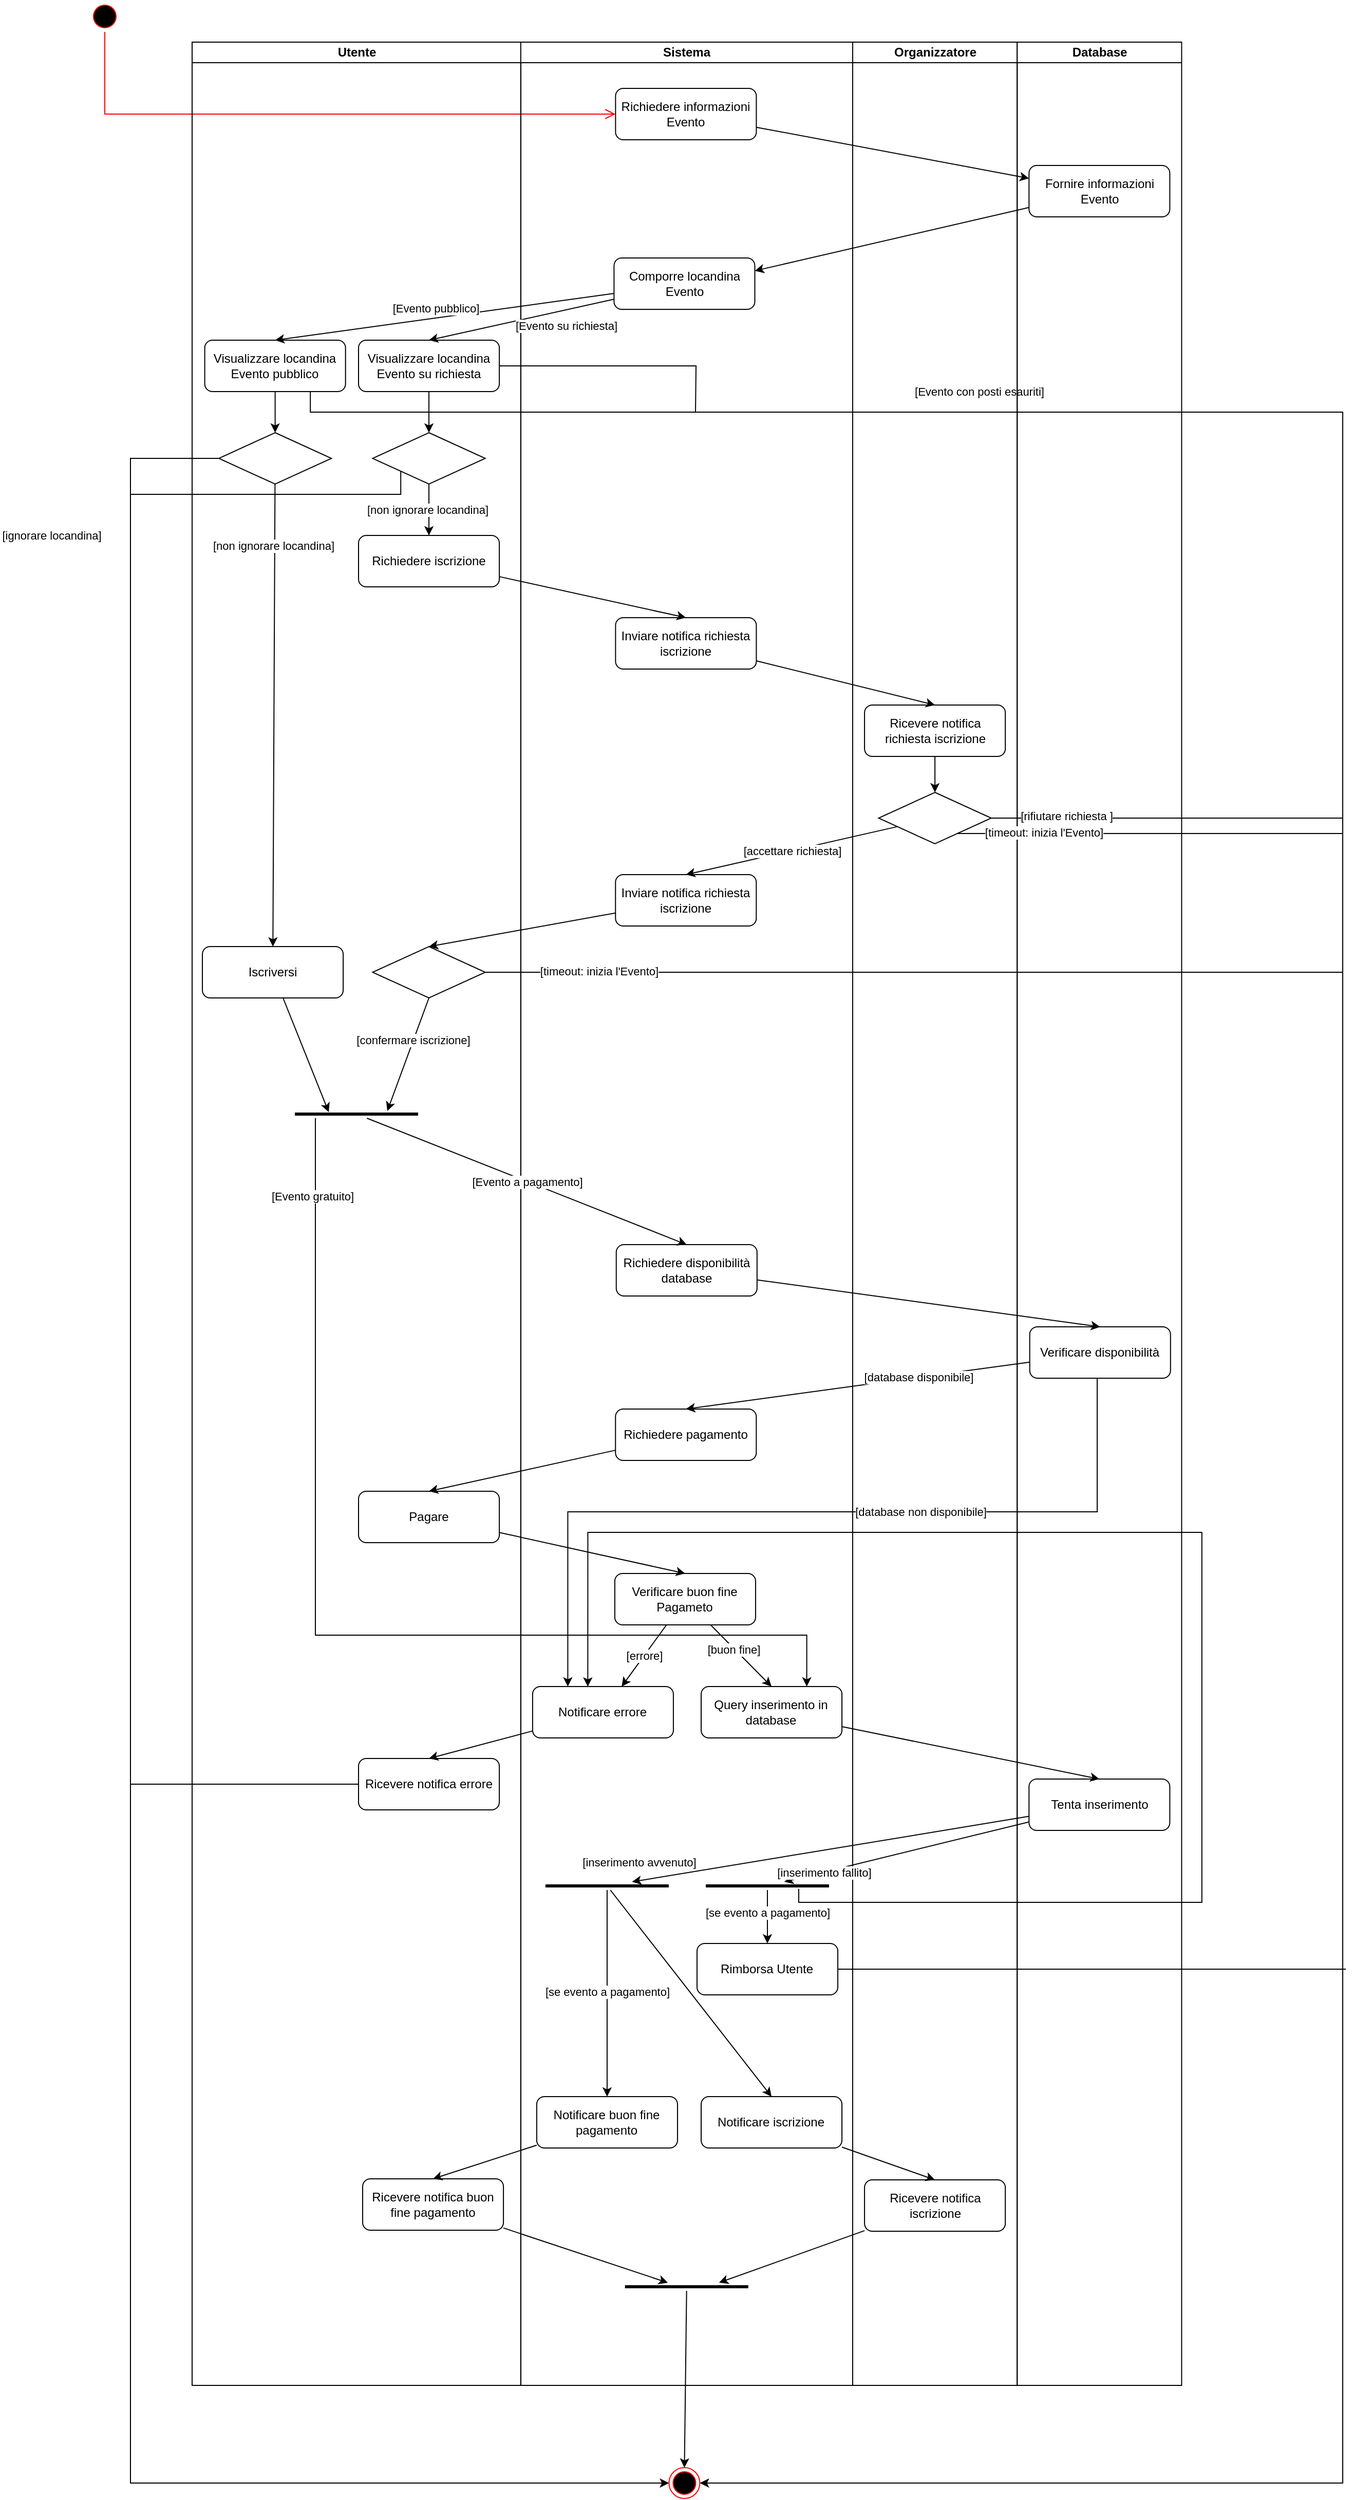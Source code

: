 <mxfile version="20.5.3" type="device"><diagram id="prtHgNgQTEPvFCAcTncT" name="Page-1"><mxGraphModel dx="2610" dy="961" grid="1" gridSize="10" guides="1" tooltips="1" connect="1" arrows="1" fold="1" page="1" pageScale="1" pageWidth="827" pageHeight="1169" math="0" shadow="0"><root><mxCell id="0"/><mxCell id="1" parent="0"/><mxCell id="kiC2DMX_f0TxVqyHqLB3-10" value="" style="ellipse;html=1;shape=endState;fillColor=#000000;strokeColor=#ff0000;" parent="1" vertex="1"><mxGeometry x="-168.79" y="2480" width="30" height="30" as="geometry"/></mxCell><mxCell id="kiC2DMX_f0TxVqyHqLB3-11" value="" style="ellipse;html=1;shape=startState;fillColor=#000000;strokeColor=#ff0000;" parent="1" vertex="1"><mxGeometry x="-733" y="80" width="30" height="30" as="geometry"/></mxCell><mxCell id="kiC2DMX_f0TxVqyHqLB3-12" value="" style="edgeStyle=orthogonalEdgeStyle;html=1;verticalAlign=bottom;endArrow=open;endSize=8;strokeColor=#ff0000;rounded=0;entryX=0;entryY=0.5;entryDx=0;entryDy=0;" parent="1" source="kiC2DMX_f0TxVqyHqLB3-11" target="hiEkS-NwGnAouNAxHBlI-25" edge="1"><mxGeometry relative="1" as="geometry"><mxPoint x="-718" y="170" as="targetPoint"/><Array as="points"><mxPoint x="-718" y="190"/></Array></mxGeometry></mxCell><mxCell id="kiC2DMX_f0TxVqyHqLB3-13" style="edgeStyle=orthogonalEdgeStyle;rounded=0;orthogonalLoop=1;jettySize=auto;html=1;entryX=1;entryY=0.5;entryDx=0;entryDy=0;startArrow=none;exitX=0.75;exitY=1;exitDx=0;exitDy=0;" parent="1" source="kiC2DMX_f0TxVqyHqLB3-8" target="kiC2DMX_f0TxVqyHqLB3-10" edge="1"><mxGeometry relative="1" as="geometry"><Array as="points"><mxPoint x="-514" y="480"/><mxPoint x="487" y="480"/><mxPoint x="487" y="2045"/></Array></mxGeometry></mxCell><mxCell id="hiEkS-NwGnAouNAxHBlI-41" value="[Evento con posti esauriti]" style="edgeLabel;html=1;align=center;verticalAlign=middle;resizable=0;points=[];" parent="kiC2DMX_f0TxVqyHqLB3-13" vertex="1" connectable="0"><mxGeometry x="-0.881" y="-2" relative="1" as="geometry"><mxPoint x="453" y="-22" as="offset"/></mxGeometry></mxCell><mxCell id="hiEkS-NwGnAouNAxHBlI-4" style="edgeStyle=orthogonalEdgeStyle;rounded=0;orthogonalLoop=1;jettySize=auto;html=1;entryX=0;entryY=0.5;entryDx=0;entryDy=0;exitX=0;exitY=0.5;exitDx=0;exitDy=0;" parent="1" source="hiEkS-NwGnAouNAxHBlI-1" target="kiC2DMX_f0TxVqyHqLB3-10" edge="1"><mxGeometry relative="1" as="geometry"><Array as="points"><mxPoint x="-693" y="525"/><mxPoint x="-693" y="2495"/></Array></mxGeometry></mxCell><mxCell id="hiEkS-NwGnAouNAxHBlI-6" value="[ignorare locandina]" style="edgeLabel;html=1;align=center;verticalAlign=middle;resizable=0;points=[];" parent="hiEkS-NwGnAouNAxHBlI-4" vertex="1" connectable="0"><mxGeometry x="-0.936" relative="1" as="geometry"><mxPoint x="-81" y="75" as="offset"/></mxGeometry></mxCell><mxCell id="kiC2DMX_f0TxVqyHqLB3-4" value="Utente" style="swimlane;startSize=20;html=1;" parent="1" vertex="1"><mxGeometry x="-633" y="120" width="320" height="2280" as="geometry"><mxRectangle y="20" width="40" height="460" as="alternateBounds"/></mxGeometry></mxCell><mxCell id="hiEkS-NwGnAouNAxHBlI-3" value="" style="rounded=0;orthogonalLoop=1;jettySize=auto;html=1;exitX=0.5;exitY=1;exitDx=0;exitDy=0;entryX=0.5;entryY=0;entryDx=0;entryDy=0;" parent="kiC2DMX_f0TxVqyHqLB3-4" source="kiC2DMX_f0TxVqyHqLB3-8" target="hiEkS-NwGnAouNAxHBlI-1" edge="1"><mxGeometry relative="1" as="geometry"><mxPoint x="160.217" y="235" as="sourcePoint"/><mxPoint x="158.191" y="275.015" as="targetPoint"/></mxGeometry></mxCell><mxCell id="kiC2DMX_f0TxVqyHqLB3-8" value="Visualizzare locandina Evento pubblico" style="rounded=1;whiteSpace=wrap;html=1;" parent="kiC2DMX_f0TxVqyHqLB3-4" vertex="1"><mxGeometry x="12.294" y="290" width="137.041" height="50" as="geometry"/></mxCell><mxCell id="hiEkS-NwGnAouNAxHBlI-106" style="edgeStyle=none;rounded=0;orthogonalLoop=1;jettySize=auto;html=1;endArrow=classic;endFill=1;" parent="kiC2DMX_f0TxVqyHqLB3-4" source="hiEkS-NwGnAouNAxHBlI-1" target="hiEkS-NwGnAouNAxHBlI-105" edge="1"><mxGeometry relative="1" as="geometry"/></mxCell><mxCell id="hiEkS-NwGnAouNAxHBlI-143" value="[non ignorare locandina]" style="edgeLabel;html=1;align=center;verticalAlign=middle;resizable=0;points=[];" parent="hiEkS-NwGnAouNAxHBlI-106" vertex="1" connectable="0"><mxGeometry x="-0.818" y="-2" relative="1" as="geometry"><mxPoint y="19" as="offset"/></mxGeometry></mxCell><mxCell id="hiEkS-NwGnAouNAxHBlI-1" value="" style="rhombus;whiteSpace=wrap;html=1;" parent="kiC2DMX_f0TxVqyHqLB3-4" vertex="1"><mxGeometry x="25.998" y="380" width="109.633" height="50" as="geometry"/></mxCell><mxCell id="hiEkS-NwGnAouNAxHBlI-42" value="" style="rhombus;whiteSpace=wrap;html=1;" parent="kiC2DMX_f0TxVqyHqLB3-4" vertex="1"><mxGeometry x="175.698" y="380" width="109.633" height="50" as="geometry"/></mxCell><mxCell id="hiEkS-NwGnAouNAxHBlI-47" value="" style="edgeStyle=orthogonalEdgeStyle;rounded=0;orthogonalLoop=1;jettySize=auto;html=1;endArrow=classic;endFill=1;" parent="kiC2DMX_f0TxVqyHqLB3-4" source="hiEkS-NwGnAouNAxHBlI-44" target="hiEkS-NwGnAouNAxHBlI-42" edge="1"><mxGeometry relative="1" as="geometry"/></mxCell><mxCell id="hiEkS-NwGnAouNAxHBlI-44" value="Visualizzare locandina Evento su richiesta" style="rounded=1;whiteSpace=wrap;html=1;" parent="kiC2DMX_f0TxVqyHqLB3-4" vertex="1"><mxGeometry x="161.994" y="290" width="137.041" height="50" as="geometry"/></mxCell><mxCell id="hiEkS-NwGnAouNAxHBlI-113" style="edgeStyle=none;rounded=0;orthogonalLoop=1;jettySize=auto;html=1;endArrow=classic;endFill=1;exitX=0.5;exitY=1;exitDx=0;exitDy=0;" parent="kiC2DMX_f0TxVqyHqLB3-4" source="hiEkS-NwGnAouNAxHBlI-145" edge="1"><mxGeometry relative="1" as="geometry"><mxPoint x="223.012" y="930" as="sourcePoint"/><mxPoint x="190" y="1040" as="targetPoint"/></mxGeometry></mxCell><mxCell id="hiEkS-NwGnAouNAxHBlI-146" value="[confermare iscrizione]" style="edgeLabel;html=1;align=center;verticalAlign=middle;resizable=0;points=[];" parent="hiEkS-NwGnAouNAxHBlI-113" vertex="1" connectable="0"><mxGeometry x="-0.258" y="-1" relative="1" as="geometry"><mxPoint as="offset"/></mxGeometry></mxCell><mxCell id="hiEkS-NwGnAouNAxHBlI-112" style="rounded=0;orthogonalLoop=1;jettySize=auto;html=1;endArrow=classic;endFill=1;entryX=0.275;entryY=0.262;entryDx=0;entryDy=0;entryPerimeter=0;" parent="kiC2DMX_f0TxVqyHqLB3-4" source="hiEkS-NwGnAouNAxHBlI-105" target="hiEkS-NwGnAouNAxHBlI-111" edge="1"><mxGeometry relative="1" as="geometry"><mxPoint x="120" y="1000" as="targetPoint"/></mxGeometry></mxCell><mxCell id="hiEkS-NwGnAouNAxHBlI-105" value="Iscriversi" style="rounded=1;whiteSpace=wrap;html=1;" parent="kiC2DMX_f0TxVqyHqLB3-4" vertex="1"><mxGeometry x="10.004" y="880" width="137.041" height="50" as="geometry"/></mxCell><mxCell id="hiEkS-NwGnAouNAxHBlI-111" value="" style="line;strokeWidth=3;fillColor=none;align=left;verticalAlign=middle;spacingTop=-1;spacingLeft=3;spacingRight=3;rotatable=0;labelPosition=right;points=[];portConstraint=eastwest;strokeColor=inherit;" parent="kiC2DMX_f0TxVqyHqLB3-4" vertex="1"><mxGeometry x="100" y="1039" width="120" height="8" as="geometry"/></mxCell><mxCell id="hiEkS-NwGnAouNAxHBlI-115" value="Pagare" style="rounded=1;whiteSpace=wrap;html=1;" parent="kiC2DMX_f0TxVqyHqLB3-4" vertex="1"><mxGeometry x="161.994" y="1410" width="137.041" height="50" as="geometry"/></mxCell><mxCell id="hiEkS-NwGnAouNAxHBlI-126" value="Ricevere notifica errore" style="rounded=1;whiteSpace=wrap;html=1;" parent="kiC2DMX_f0TxVqyHqLB3-4" vertex="1"><mxGeometry x="161.994" y="1670" width="137.041" height="50" as="geometry"/></mxCell><mxCell id="hiEkS-NwGnAouNAxHBlI-137" value="Ricevere notifica buon fine pagamento" style="rounded=1;whiteSpace=wrap;html=1;" parent="kiC2DMX_f0TxVqyHqLB3-4" vertex="1"><mxGeometry x="166.004" y="2079" width="137.041" height="50" as="geometry"/></mxCell><mxCell id="hiEkS-NwGnAouNAxHBlI-145" value="" style="rhombus;whiteSpace=wrap;html=1;" parent="kiC2DMX_f0TxVqyHqLB3-4" vertex="1"><mxGeometry x="175.698" y="880" width="109.633" height="50" as="geometry"/></mxCell><mxCell id="kiC2DMX_f0TxVqyHqLB3-5" value="Sistema" style="swimlane;startSize=20;html=1;container=0;" parent="1" vertex="1"><mxGeometry x="-313.1" y="120" width="323.1" height="2280" as="geometry"/></mxCell><mxCell id="hiEkS-NwGnAouNAxHBlI-25" value="Richiedere informazioni Evento" style="rounded=1;whiteSpace=wrap;html=1;" parent="kiC2DMX_f0TxVqyHqLB3-5" vertex="1"><mxGeometry x="92.274" y="45" width="137.041" height="50" as="geometry"/></mxCell><mxCell id="hiEkS-NwGnAouNAxHBlI-54" value="Inviare notifica richiesta iscrizione" style="rounded=1;whiteSpace=wrap;html=1;" parent="kiC2DMX_f0TxVqyHqLB3-5" vertex="1"><mxGeometry x="92.274" y="560" width="137.041" height="50" as="geometry"/></mxCell><mxCell id="hiEkS-NwGnAouNAxHBlI-65" value="Inviare notifica richiesta iscrizione" style="rounded=1;whiteSpace=wrap;html=1;" parent="kiC2DMX_f0TxVqyHqLB3-5" vertex="1"><mxGeometry x="92.224" y="810" width="137.041" height="50" as="geometry"/></mxCell><mxCell id="hiEkS-NwGnAouNAxHBlI-69" value="Richiedere disponibilità database" style="rounded=1;whiteSpace=wrap;html=1;" parent="kiC2DMX_f0TxVqyHqLB3-5" vertex="1"><mxGeometry x="92.964" y="1170" width="137.041" height="50" as="geometry"/></mxCell><mxCell id="hiEkS-NwGnAouNAxHBlI-84" value="Richiedere pagamento" style="rounded=1;whiteSpace=wrap;html=1;" parent="kiC2DMX_f0TxVqyHqLB3-5" vertex="1"><mxGeometry x="92.224" y="1330" width="137.041" height="50" as="geometry"/></mxCell><mxCell id="hiEkS-NwGnAouNAxHBlI-124" value="[errore]" style="edgeStyle=none;rounded=0;orthogonalLoop=1;jettySize=auto;html=1;endArrow=classic;endFill=1;" parent="kiC2DMX_f0TxVqyHqLB3-5" source="hiEkS-NwGnAouNAxHBlI-117" target="hiEkS-NwGnAouNAxHBlI-123" edge="1"><mxGeometry relative="1" as="geometry"/></mxCell><mxCell id="hiEkS-NwGnAouNAxHBlI-117" value="Verificare buon fine Pagameto" style="rounded=1;whiteSpace=wrap;html=1;" parent="kiC2DMX_f0TxVqyHqLB3-5" vertex="1"><mxGeometry x="91.534" y="1490" width="137.041" height="50" as="geometry"/></mxCell><mxCell id="hiEkS-NwGnAouNAxHBlI-123" value="Notificare errore" style="rounded=1;whiteSpace=wrap;html=1;" parent="kiC2DMX_f0TxVqyHqLB3-5" vertex="1"><mxGeometry x="11.534" y="1600" width="137.041" height="50" as="geometry"/></mxCell><mxCell id="hiEkS-NwGnAouNAxHBlI-135" style="edgeStyle=none;rounded=0;orthogonalLoop=1;jettySize=auto;html=1;entryX=0.5;entryY=0;entryDx=0;entryDy=0;endArrow=classic;endFill=1;" parent="kiC2DMX_f0TxVqyHqLB3-5" source="hiEkS-NwGnAouNAxHBlI-130" target="hiEkS-NwGnAouNAxHBlI-133" edge="1"><mxGeometry relative="1" as="geometry"/></mxCell><mxCell id="hiEkS-NwGnAouNAxHBlI-174" value="[se evento a pagamento]" style="edgeLabel;html=1;align=center;verticalAlign=middle;resizable=0;points=[];" parent="hiEkS-NwGnAouNAxHBlI-135" vertex="1" connectable="0"><mxGeometry x="-0.022" relative="1" as="geometry"><mxPoint as="offset"/></mxGeometry></mxCell><mxCell id="hiEkS-NwGnAouNAxHBlI-136" style="edgeStyle=none;rounded=0;orthogonalLoop=1;jettySize=auto;html=1;entryX=0.5;entryY=0;entryDx=0;entryDy=0;endArrow=classic;endFill=1;" parent="kiC2DMX_f0TxVqyHqLB3-5" source="hiEkS-NwGnAouNAxHBlI-130" target="hiEkS-NwGnAouNAxHBlI-134" edge="1"><mxGeometry relative="1" as="geometry"/></mxCell><mxCell id="hiEkS-NwGnAouNAxHBlI-130" value="" style="line;strokeWidth=3;fillColor=none;align=left;verticalAlign=middle;spacingTop=-1;spacingLeft=3;spacingRight=3;rotatable=0;labelPosition=right;points=[];portConstraint=eastwest;strokeColor=inherit;" parent="kiC2DMX_f0TxVqyHqLB3-5" vertex="1"><mxGeometry x="24.06" y="1790" width="120" height="8" as="geometry"/></mxCell><mxCell id="hiEkS-NwGnAouNAxHBlI-133" value="Notificare buon fine pagamento" style="rounded=1;whiteSpace=wrap;html=1;" parent="kiC2DMX_f0TxVqyHqLB3-5" vertex="1"><mxGeometry x="15.544" y="1999" width="137.041" height="50" as="geometry"/></mxCell><mxCell id="hiEkS-NwGnAouNAxHBlI-134" value="Notificare iscrizione" style="rounded=1;whiteSpace=wrap;html=1;" parent="kiC2DMX_f0TxVqyHqLB3-5" vertex="1"><mxGeometry x="175.594" y="1999" width="137.041" height="50" as="geometry"/></mxCell><mxCell id="hiEkS-NwGnAouNAxHBlI-153" value="Query inserimento in database" style="rounded=1;whiteSpace=wrap;html=1;" parent="kiC2DMX_f0TxVqyHqLB3-5" vertex="1"><mxGeometry x="175.594" y="1600" width="137.041" height="50" as="geometry"/></mxCell><mxCell id="hiEkS-NwGnAouNAxHBlI-131" style="edgeStyle=none;rounded=0;orthogonalLoop=1;jettySize=auto;html=1;endArrow=classic;endFill=1;entryX=0.5;entryY=0;entryDx=0;entryDy=0;" parent="kiC2DMX_f0TxVqyHqLB3-5" source="hiEkS-NwGnAouNAxHBlI-117" target="hiEkS-NwGnAouNAxHBlI-153" edge="1"><mxGeometry relative="1" as="geometry"><mxPoint x="240.1" y="1580" as="targetPoint"/></mxGeometry></mxCell><mxCell id="hiEkS-NwGnAouNAxHBlI-132" value="[buon fine]" style="edgeLabel;html=1;align=center;verticalAlign=middle;resizable=0;points=[];" parent="hiEkS-NwGnAouNAxHBlI-131" vertex="1" connectable="0"><mxGeometry x="-0.225" y="-1" relative="1" as="geometry"><mxPoint as="offset"/></mxGeometry></mxCell><mxCell id="hiEkS-NwGnAouNAxHBlI-17" value="Organizzatore" style="swimlane;startSize=20;html=1;container=0;" parent="kiC2DMX_f0TxVqyHqLB3-5" vertex="1"><mxGeometry x="323.1" width="160.1" height="2280" as="geometry"/></mxCell><mxCell id="hiEkS-NwGnAouNAxHBlI-60" value="" style="edgeStyle=none;rounded=0;orthogonalLoop=1;jettySize=auto;html=1;endArrow=classic;endFill=1;" parent="hiEkS-NwGnAouNAxHBlI-17" source="hiEkS-NwGnAouNAxHBlI-57" target="hiEkS-NwGnAouNAxHBlI-59" edge="1"><mxGeometry relative="1" as="geometry"/></mxCell><mxCell id="hiEkS-NwGnAouNAxHBlI-57" value="Ricevere notifica richiesta iscrizione" style="rounded=1;whiteSpace=wrap;html=1;" parent="hiEkS-NwGnAouNAxHBlI-17" vertex="1"><mxGeometry x="11.534" y="645" width="137.041" height="50" as="geometry"/></mxCell><mxCell id="hiEkS-NwGnAouNAxHBlI-59" value="" style="rhombus;whiteSpace=wrap;html=1;" parent="hiEkS-NwGnAouNAxHBlI-17" vertex="1"><mxGeometry x="25.238" y="730" width="109.633" height="50" as="geometry"/></mxCell><mxCell id="hiEkS-NwGnAouNAxHBlI-125" value="Ricevere notifica iscrizione" style="rounded=1;whiteSpace=wrap;html=1;" parent="hiEkS-NwGnAouNAxHBlI-17" vertex="1"><mxGeometry x="11.534" y="2080" width="137.041" height="50" as="geometry"/></mxCell><mxCell id="hiEkS-NwGnAouNAxHBlI-168" style="edgeStyle=none;rounded=0;orthogonalLoop=1;jettySize=auto;html=1;endArrow=none;endFill=0;exitX=1;exitY=0.5;exitDx=0;exitDy=0;" parent="hiEkS-NwGnAouNAxHBlI-17" source="hiEkS-NwGnAouNAxHBlI-166" edge="1"><mxGeometry relative="1" as="geometry"><mxPoint x="480" y="1875" as="targetPoint"/><mxPoint x="-9.995" y="1900.003" as="sourcePoint"/></mxGeometry></mxCell><mxCell id="hiEkS-NwGnAouNAxHBlI-58" style="edgeStyle=none;rounded=0;orthogonalLoop=1;jettySize=auto;html=1;entryX=0.5;entryY=0;entryDx=0;entryDy=0;endArrow=classic;endFill=1;" parent="kiC2DMX_f0TxVqyHqLB3-5" source="hiEkS-NwGnAouNAxHBlI-54" target="hiEkS-NwGnAouNAxHBlI-57" edge="1"><mxGeometry relative="1" as="geometry"/></mxCell><mxCell id="hiEkS-NwGnAouNAxHBlI-66" value="[accettare richiesta]" style="rounded=0;orthogonalLoop=1;jettySize=auto;html=1;entryX=0.5;entryY=0;entryDx=0;entryDy=0;endArrow=classic;endFill=1;" parent="kiC2DMX_f0TxVqyHqLB3-5" source="hiEkS-NwGnAouNAxHBlI-59" target="hiEkS-NwGnAouNAxHBlI-65" edge="1"><mxGeometry relative="1" as="geometry"/></mxCell><mxCell id="hiEkS-NwGnAouNAxHBlI-139" style="edgeStyle=none;rounded=0;orthogonalLoop=1;jettySize=auto;html=1;entryX=0.5;entryY=0;entryDx=0;entryDy=0;endArrow=classic;endFill=1;" parent="kiC2DMX_f0TxVqyHqLB3-5" source="hiEkS-NwGnAouNAxHBlI-134" target="hiEkS-NwGnAouNAxHBlI-125" edge="1"><mxGeometry relative="1" as="geometry"/></mxCell><mxCell id="hiEkS-NwGnAouNAxHBlI-166" value="Rimborsa Utente" style="rounded=1;whiteSpace=wrap;html=1;" parent="kiC2DMX_f0TxVqyHqLB3-5" vertex="1"><mxGeometry x="171.584" y="1850" width="137.041" height="50" as="geometry"/></mxCell><mxCell id="hiEkS-NwGnAouNAxHBlI-169" value="" style="line;strokeWidth=3;fillColor=none;align=left;verticalAlign=middle;spacingTop=-1;spacingLeft=3;spacingRight=3;rotatable=0;labelPosition=right;points=[];portConstraint=eastwest;strokeColor=inherit;" parent="kiC2DMX_f0TxVqyHqLB3-5" vertex="1"><mxGeometry x="101.48" y="2180" width="120" height="8" as="geometry"/></mxCell><mxCell id="hiEkS-NwGnAouNAxHBlI-171" style="edgeStyle=none;rounded=0;orthogonalLoop=1;jettySize=auto;html=1;entryX=0.763;entryY=0;entryDx=0;entryDy=0;entryPerimeter=0;endArrow=classic;endFill=1;" parent="kiC2DMX_f0TxVqyHqLB3-5" source="hiEkS-NwGnAouNAxHBlI-125" target="hiEkS-NwGnAouNAxHBlI-169" edge="1"><mxGeometry relative="1" as="geometry"/></mxCell><mxCell id="hiEkS-NwGnAouNAxHBlI-162" value="" style="line;strokeWidth=3;fillColor=none;align=left;verticalAlign=middle;spacingTop=-1;spacingLeft=3;spacingRight=3;rotatable=0;labelPosition=right;points=[];portConstraint=eastwest;strokeColor=inherit;" parent="kiC2DMX_f0TxVqyHqLB3-5" vertex="1"><mxGeometry x="180.1" y="1790" width="120" height="8" as="geometry"/></mxCell><mxCell id="hiEkS-NwGnAouNAxHBlI-167" style="rounded=0;orthogonalLoop=1;jettySize=auto;html=1;entryX=0.5;entryY=0;entryDx=0;entryDy=0;endArrow=classic;endFill=1;" parent="kiC2DMX_f0TxVqyHqLB3-5" source="hiEkS-NwGnAouNAxHBlI-162" target="hiEkS-NwGnAouNAxHBlI-166" edge="1"><mxGeometry relative="1" as="geometry"/></mxCell><mxCell id="hiEkS-NwGnAouNAxHBlI-173" value="[se evento a pagamento]" style="edgeLabel;html=1;align=center;verticalAlign=middle;resizable=0;points=[];" parent="hiEkS-NwGnAouNAxHBlI-167" vertex="1" connectable="0"><mxGeometry x="-0.149" relative="1" as="geometry"><mxPoint as="offset"/></mxGeometry></mxCell><mxCell id="hiEkS-NwGnAouNAxHBlI-164" style="edgeStyle=orthogonalEdgeStyle;rounded=0;orthogonalLoop=1;jettySize=auto;html=1;entryX=0.392;entryY=0.002;entryDx=0;entryDy=0;entryPerimeter=0;endArrow=classic;endFill=1;exitX=0.754;exitY=0.839;exitDx=0;exitDy=0;exitPerimeter=0;" parent="kiC2DMX_f0TxVqyHqLB3-5" source="hiEkS-NwGnAouNAxHBlI-162" target="hiEkS-NwGnAouNAxHBlI-123" edge="1"><mxGeometry relative="1" as="geometry"><Array as="points"><mxPoint x="271" y="1810"/><mxPoint x="663" y="1810"/><mxPoint x="663" y="1450"/><mxPoint x="65" y="1450"/></Array></mxGeometry></mxCell><mxCell id="hiEkS-NwGnAouNAxHBlI-18" value="Database" style="swimlane;startSize=20;html=1;container=0;" parent="1" vertex="1"><mxGeometry x="170.1" y="120" width="160.1" height="2280" as="geometry"/></mxCell><mxCell id="hiEkS-NwGnAouNAxHBlI-27" value="Fornire informazioni Evento" style="rounded=1;whiteSpace=wrap;html=1;" parent="hiEkS-NwGnAouNAxHBlI-18" vertex="1"><mxGeometry x="11.534" y="120" width="137.041" height="50" as="geometry"/></mxCell><mxCell id="hiEkS-NwGnAouNAxHBlI-76" value="Verificare disponibilità" style="rounded=1;whiteSpace=wrap;html=1;" parent="hiEkS-NwGnAouNAxHBlI-18" vertex="1"><mxGeometry x="12.224" y="1250" width="137.041" height="50" as="geometry"/></mxCell><mxCell id="hiEkS-NwGnAouNAxHBlI-158" value="Tenta inserimento" style="rounded=1;whiteSpace=wrap;html=1;" parent="hiEkS-NwGnAouNAxHBlI-18" vertex="1"><mxGeometry x="11.534" y="1690" width="137.041" height="50" as="geometry"/></mxCell><mxCell id="hiEkS-NwGnAouNAxHBlI-28" style="edgeStyle=none;rounded=0;orthogonalLoop=1;jettySize=auto;html=1;entryX=0;entryY=0.25;entryDx=0;entryDy=0;endArrow=classic;endFill=1;" parent="1" source="hiEkS-NwGnAouNAxHBlI-25" target="hiEkS-NwGnAouNAxHBlI-27" edge="1"><mxGeometry relative="1" as="geometry"/></mxCell><mxCell id="hiEkS-NwGnAouNAxHBlI-36" style="edgeStyle=none;rounded=0;orthogonalLoop=1;jettySize=auto;html=1;entryX=0.5;entryY=0;entryDx=0;entryDy=0;endArrow=classic;endFill=1;" parent="1" source="hiEkS-NwGnAouNAxHBlI-31" target="kiC2DMX_f0TxVqyHqLB3-8" edge="1"><mxGeometry relative="1" as="geometry"><mxPoint x="-552.995" y="485" as="targetPoint"/></mxGeometry></mxCell><mxCell id="hiEkS-NwGnAouNAxHBlI-49" value="[Evento pubblico]" style="edgeLabel;html=1;align=center;verticalAlign=middle;resizable=0;points=[];" parent="hiEkS-NwGnAouNAxHBlI-36" vertex="1" connectable="0"><mxGeometry x="-0.21" y="-2" relative="1" as="geometry"><mxPoint x="-43" y="-2" as="offset"/></mxGeometry></mxCell><mxCell id="hiEkS-NwGnAouNAxHBlI-32" style="edgeStyle=none;rounded=0;orthogonalLoop=1;jettySize=auto;html=1;entryX=1;entryY=0.25;entryDx=0;entryDy=0;endArrow=classic;endFill=1;" parent="1" source="hiEkS-NwGnAouNAxHBlI-27" target="hiEkS-NwGnAouNAxHBlI-31" edge="1"><mxGeometry relative="1" as="geometry"/></mxCell><mxCell id="hiEkS-NwGnAouNAxHBlI-48" style="rounded=0;orthogonalLoop=1;jettySize=auto;html=1;entryX=0.5;entryY=0;entryDx=0;entryDy=0;endArrow=classic;endFill=1;" parent="1" source="hiEkS-NwGnAouNAxHBlI-31" target="hiEkS-NwGnAouNAxHBlI-44" edge="1"><mxGeometry relative="1" as="geometry"/></mxCell><mxCell id="hiEkS-NwGnAouNAxHBlI-50" value="[Evento su richiesta]" style="edgeLabel;html=1;align=center;verticalAlign=middle;resizable=0;points=[];" parent="hiEkS-NwGnAouNAxHBlI-48" vertex="1" connectable="0"><mxGeometry x="-0.057" y="-2" relative="1" as="geometry"><mxPoint x="38" y="9" as="offset"/></mxGeometry></mxCell><mxCell id="hiEkS-NwGnAouNAxHBlI-31" value="Comporre locandina Evento" style="rounded=1;whiteSpace=wrap;html=1;" parent="1" vertex="1"><mxGeometry x="-222.306" y="330" width="137.041" height="50" as="geometry"/></mxCell><mxCell id="hiEkS-NwGnAouNAxHBlI-46" style="edgeStyle=orthogonalEdgeStyle;rounded=0;orthogonalLoop=1;jettySize=auto;html=1;endArrow=none;endFill=0;" parent="1" source="hiEkS-NwGnAouNAxHBlI-44" edge="1"><mxGeometry relative="1" as="geometry"><mxPoint x="-143" y="480.0" as="targetPoint"/></mxGeometry></mxCell><mxCell id="hiEkS-NwGnAouNAxHBlI-51" style="edgeStyle=orthogonalEdgeStyle;rounded=0;orthogonalLoop=1;jettySize=auto;html=1;endArrow=none;endFill=0;exitX=0;exitY=1;exitDx=0;exitDy=0;" parent="1" source="hiEkS-NwGnAouNAxHBlI-42" edge="1"><mxGeometry relative="1" as="geometry"><mxPoint x="-693" y="560" as="targetPoint"/><Array as="points"><mxPoint x="-430" y="560"/></Array></mxGeometry></mxCell><mxCell id="hiEkS-NwGnAouNAxHBlI-55" style="edgeStyle=none;rounded=0;orthogonalLoop=1;jettySize=auto;html=1;entryX=0.5;entryY=0;entryDx=0;entryDy=0;endArrow=classic;endFill=1;" parent="1" source="hiEkS-NwGnAouNAxHBlI-52" target="hiEkS-NwGnAouNAxHBlI-54" edge="1"><mxGeometry relative="1" as="geometry"/></mxCell><mxCell id="hiEkS-NwGnAouNAxHBlI-52" value="Richiedere iscrizione" style="rounded=1;whiteSpace=wrap;html=1;" parent="1" vertex="1"><mxGeometry x="-471.006" y="600" width="137.041" height="50" as="geometry"/></mxCell><mxCell id="hiEkS-NwGnAouNAxHBlI-53" value="" style="rounded=0;orthogonalLoop=1;jettySize=auto;html=1;endArrow=classic;endFill=1;" parent="1" source="hiEkS-NwGnAouNAxHBlI-42" target="hiEkS-NwGnAouNAxHBlI-52" edge="1"><mxGeometry relative="1" as="geometry"/></mxCell><mxCell id="hiEkS-NwGnAouNAxHBlI-144" value="[non ignorare locandina]" style="edgeLabel;html=1;align=center;verticalAlign=middle;resizable=0;points=[];" parent="hiEkS-NwGnAouNAxHBlI-53" vertex="1" connectable="0"><mxGeometry x="-0.32" y="-2" relative="1" as="geometry"><mxPoint y="8" as="offset"/></mxGeometry></mxCell><mxCell id="hiEkS-NwGnAouNAxHBlI-61" style="edgeStyle=none;rounded=0;orthogonalLoop=1;jettySize=auto;html=1;endArrow=none;endFill=0;exitX=1;exitY=0.5;exitDx=0;exitDy=0;" parent="1" source="hiEkS-NwGnAouNAxHBlI-59" edge="1"><mxGeometry relative="1" as="geometry"><mxPoint x="487" y="875" as="targetPoint"/></mxGeometry></mxCell><mxCell id="hiEkS-NwGnAouNAxHBlI-62" value="[rifiutare richiesta ]" style="edgeLabel;html=1;align=center;verticalAlign=middle;resizable=0;points=[];" parent="hiEkS-NwGnAouNAxHBlI-61" vertex="1" connectable="0"><mxGeometry x="-0.573" y="2" relative="1" as="geometry"><mxPoint as="offset"/></mxGeometry></mxCell><mxCell id="hiEkS-NwGnAouNAxHBlI-63" style="edgeStyle=orthogonalEdgeStyle;rounded=0;orthogonalLoop=1;jettySize=auto;html=1;endArrow=none;endFill=0;" parent="1" source="hiEkS-NwGnAouNAxHBlI-59" edge="1"><mxGeometry relative="1" as="geometry"><mxPoint x="487" y="890" as="targetPoint"/><Array as="points"><mxPoint x="127" y="890"/><mxPoint x="127" y="890"/></Array></mxGeometry></mxCell><mxCell id="hiEkS-NwGnAouNAxHBlI-64" value="[timeout: inizia l'Evento]" style="edgeLabel;html=1;align=center;verticalAlign=middle;resizable=0;points=[];" parent="hiEkS-NwGnAouNAxHBlI-63" vertex="1" connectable="0"><mxGeometry x="-0.555" y="1" relative="1" as="geometry"><mxPoint as="offset"/></mxGeometry></mxCell><mxCell id="hiEkS-NwGnAouNAxHBlI-68" style="edgeStyle=none;rounded=0;orthogonalLoop=1;jettySize=auto;html=1;endArrow=classic;endFill=1;entryX=0.5;entryY=0;entryDx=0;entryDy=0;" parent="1" source="hiEkS-NwGnAouNAxHBlI-65" target="hiEkS-NwGnAouNAxHBlI-145" edge="1"><mxGeometry relative="1" as="geometry"><mxPoint x="-403" y="960" as="targetPoint"/></mxGeometry></mxCell><mxCell id="hiEkS-NwGnAouNAxHBlI-85" style="edgeStyle=none;rounded=0;orthogonalLoop=1;jettySize=auto;html=1;entryX=0.5;entryY=0;entryDx=0;entryDy=0;endArrow=classic;endFill=1;" parent="1" source="hiEkS-NwGnAouNAxHBlI-76" target="hiEkS-NwGnAouNAxHBlI-84" edge="1"><mxGeometry relative="1" as="geometry"/></mxCell><mxCell id="hiEkS-NwGnAouNAxHBlI-150" value="[database disponibile]" style="edgeLabel;html=1;align=center;verticalAlign=middle;resizable=0;points=[];" parent="hiEkS-NwGnAouNAxHBlI-85" vertex="1" connectable="0"><mxGeometry x="-0.349" relative="1" as="geometry"><mxPoint as="offset"/></mxGeometry></mxCell><mxCell id="hiEkS-NwGnAouNAxHBlI-88" value="" style="edgeStyle=none;rounded=0;orthogonalLoop=1;jettySize=auto;html=1;endArrow=classic;endFill=1;entryX=0.5;entryY=0;entryDx=0;entryDy=0;" parent="1" source="hiEkS-NwGnAouNAxHBlI-69" target="hiEkS-NwGnAouNAxHBlI-76" edge="1"><mxGeometry relative="1" as="geometry"><mxPoint x="-152.298" y="1370.0" as="targetPoint"/></mxGeometry></mxCell><mxCell id="hiEkS-NwGnAouNAxHBlI-114" value="[Evento a pagamento]" style="edgeStyle=none;rounded=0;orthogonalLoop=1;jettySize=auto;html=1;entryX=0.5;entryY=0;entryDx=0;entryDy=0;endArrow=classic;endFill=1;" parent="1" source="hiEkS-NwGnAouNAxHBlI-111" target="hiEkS-NwGnAouNAxHBlI-69" edge="1"><mxGeometry relative="1" as="geometry"/></mxCell><mxCell id="hiEkS-NwGnAouNAxHBlI-116" style="edgeStyle=none;rounded=0;orthogonalLoop=1;jettySize=auto;html=1;entryX=0.5;entryY=0;entryDx=0;entryDy=0;endArrow=classic;endFill=1;" parent="1" source="hiEkS-NwGnAouNAxHBlI-84" target="hiEkS-NwGnAouNAxHBlI-115" edge="1"><mxGeometry relative="1" as="geometry"/></mxCell><mxCell id="hiEkS-NwGnAouNAxHBlI-118" style="edgeStyle=none;rounded=0;orthogonalLoop=1;jettySize=auto;html=1;entryX=0.5;entryY=0;entryDx=0;entryDy=0;endArrow=classic;endFill=1;" parent="1" source="hiEkS-NwGnAouNAxHBlI-115" target="hiEkS-NwGnAouNAxHBlI-117" edge="1"><mxGeometry relative="1" as="geometry"/></mxCell><mxCell id="hiEkS-NwGnAouNAxHBlI-128" style="edgeStyle=none;rounded=0;orthogonalLoop=1;jettySize=auto;html=1;entryX=0.5;entryY=0;entryDx=0;entryDy=0;endArrow=classic;endFill=1;" parent="1" source="hiEkS-NwGnAouNAxHBlI-123" target="hiEkS-NwGnAouNAxHBlI-126" edge="1"><mxGeometry relative="1" as="geometry"/></mxCell><mxCell id="hiEkS-NwGnAouNAxHBlI-129" style="edgeStyle=none;rounded=0;orthogonalLoop=1;jettySize=auto;html=1;endArrow=none;endFill=0;" parent="1" source="hiEkS-NwGnAouNAxHBlI-126" edge="1"><mxGeometry relative="1" as="geometry"><mxPoint x="-693" y="1815" as="targetPoint"/></mxGeometry></mxCell><mxCell id="hiEkS-NwGnAouNAxHBlI-138" style="edgeStyle=none;rounded=0;orthogonalLoop=1;jettySize=auto;html=1;entryX=0.5;entryY=0;entryDx=0;entryDy=0;endArrow=classic;endFill=1;" parent="1" source="hiEkS-NwGnAouNAxHBlI-133" target="hiEkS-NwGnAouNAxHBlI-137" edge="1"><mxGeometry relative="1" as="geometry"/></mxCell><mxCell id="hiEkS-NwGnAouNAxHBlI-141" style="edgeStyle=orthogonalEdgeStyle;rounded=0;orthogonalLoop=1;jettySize=auto;html=1;entryX=0.75;entryY=0;entryDx=0;entryDy=0;endArrow=classic;endFill=1;" parent="1" source="hiEkS-NwGnAouNAxHBlI-111" target="hiEkS-NwGnAouNAxHBlI-153" edge="1"><mxGeometry relative="1" as="geometry"><Array as="points"><mxPoint x="-513" y="1670"/><mxPoint x="-35" y="1670"/></Array></mxGeometry></mxCell><mxCell id="hiEkS-NwGnAouNAxHBlI-142" value="[Evento gratuito]" style="edgeLabel;html=1;align=center;verticalAlign=middle;resizable=0;points=[];" parent="hiEkS-NwGnAouNAxHBlI-141" vertex="1" connectable="0"><mxGeometry x="-0.853" y="-3" relative="1" as="geometry"><mxPoint as="offset"/></mxGeometry></mxCell><mxCell id="hiEkS-NwGnAouNAxHBlI-147" style="edgeStyle=orthogonalEdgeStyle;rounded=0;orthogonalLoop=1;jettySize=auto;html=1;endArrow=none;endFill=0;" parent="1" source="hiEkS-NwGnAouNAxHBlI-145" edge="1"><mxGeometry relative="1" as="geometry"><mxPoint x="487" y="1025" as="targetPoint"/></mxGeometry></mxCell><mxCell id="hiEkS-NwGnAouNAxHBlI-149" value="[timeout: inizia l'Evento]" style="edgeLabel;html=1;align=center;verticalAlign=middle;resizable=0;points=[];" parent="hiEkS-NwGnAouNAxHBlI-147" vertex="1" connectable="0"><mxGeometry x="-0.735" y="1" relative="1" as="geometry"><mxPoint as="offset"/></mxGeometry></mxCell><mxCell id="hiEkS-NwGnAouNAxHBlI-151" style="edgeStyle=orthogonalEdgeStyle;rounded=0;orthogonalLoop=1;jettySize=auto;html=1;entryX=0.25;entryY=0;entryDx=0;entryDy=0;endArrow=classic;endFill=1;" parent="1" source="hiEkS-NwGnAouNAxHBlI-76" target="hiEkS-NwGnAouNAxHBlI-123" edge="1"><mxGeometry relative="1" as="geometry"><Array as="points"><mxPoint x="248" y="1550"/><mxPoint x="-267" y="1550"/></Array></mxGeometry></mxCell><mxCell id="hiEkS-NwGnAouNAxHBlI-152" value="[database non disponibile]" style="edgeLabel;html=1;align=center;verticalAlign=middle;resizable=0;points=[];" parent="hiEkS-NwGnAouNAxHBlI-151" vertex="1" connectable="0"><mxGeometry x="-0.159" relative="1" as="geometry"><mxPoint x="41" as="offset"/></mxGeometry></mxCell><mxCell id="hiEkS-NwGnAouNAxHBlI-159" style="rounded=0;orthogonalLoop=1;jettySize=auto;html=1;entryX=0.5;entryY=0;entryDx=0;entryDy=0;endArrow=classic;endFill=1;" parent="1" source="hiEkS-NwGnAouNAxHBlI-153" target="hiEkS-NwGnAouNAxHBlI-158" edge="1"><mxGeometry relative="1" as="geometry"/></mxCell><mxCell id="hiEkS-NwGnAouNAxHBlI-160" style="edgeStyle=none;rounded=0;orthogonalLoop=1;jettySize=auto;html=1;endArrow=classic;endFill=1;" parent="1" source="hiEkS-NwGnAouNAxHBlI-158" target="hiEkS-NwGnAouNAxHBlI-130" edge="1"><mxGeometry relative="1" as="geometry"/></mxCell><mxCell id="hiEkS-NwGnAouNAxHBlI-161" value="[inserimento avvenuto]" style="edgeLabel;html=1;align=center;verticalAlign=middle;resizable=0;points=[];" parent="hiEkS-NwGnAouNAxHBlI-160" vertex="1" connectable="0"><mxGeometry x="-0.285" y="-2" relative="1" as="geometry"><mxPoint x="-241" y="24" as="offset"/></mxGeometry></mxCell><mxCell id="hiEkS-NwGnAouNAxHBlI-170" style="edgeStyle=none;rounded=0;orthogonalLoop=1;jettySize=auto;html=1;entryX=0.348;entryY=0.014;entryDx=0;entryDy=0;entryPerimeter=0;endArrow=classic;endFill=1;" parent="1" source="hiEkS-NwGnAouNAxHBlI-137" target="hiEkS-NwGnAouNAxHBlI-169" edge="1"><mxGeometry relative="1" as="geometry"/></mxCell><mxCell id="hiEkS-NwGnAouNAxHBlI-172" style="edgeStyle=none;rounded=0;orthogonalLoop=1;jettySize=auto;html=1;entryX=0.5;entryY=0;entryDx=0;entryDy=0;endArrow=classic;endFill=1;" parent="1" source="hiEkS-NwGnAouNAxHBlI-169" target="kiC2DMX_f0TxVqyHqLB3-10" edge="1"><mxGeometry relative="1" as="geometry"/></mxCell><mxCell id="hiEkS-NwGnAouNAxHBlI-163" value="" style="edgeStyle=none;rounded=0;orthogonalLoop=1;jettySize=auto;html=1;endArrow=classic;endFill=1;" parent="1" source="hiEkS-NwGnAouNAxHBlI-158" target="hiEkS-NwGnAouNAxHBlI-162" edge="1"><mxGeometry relative="1" as="geometry"/></mxCell><mxCell id="hiEkS-NwGnAouNAxHBlI-165" value="[inserimento fallito]" style="edgeLabel;html=1;align=center;verticalAlign=middle;resizable=0;points=[];" parent="hiEkS-NwGnAouNAxHBlI-163" vertex="1" connectable="0"><mxGeometry x="-0.324" y="-1" relative="1" as="geometry"><mxPoint x="-119" y="30" as="offset"/></mxGeometry></mxCell></root></mxGraphModel></diagram></mxfile>
